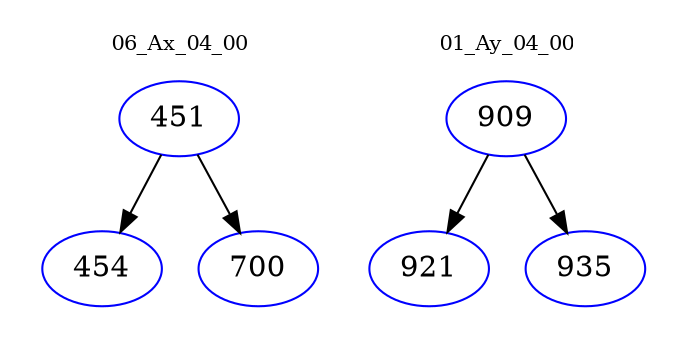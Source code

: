 digraph{
subgraph cluster_0 {
color = white
label = "06_Ax_04_00";
fontsize=10;
T0_451 [label="451", color="blue"]
T0_451 -> T0_454 [color="black"]
T0_454 [label="454", color="blue"]
T0_451 -> T0_700 [color="black"]
T0_700 [label="700", color="blue"]
}
subgraph cluster_1 {
color = white
label = "01_Ay_04_00";
fontsize=10;
T1_909 [label="909", color="blue"]
T1_909 -> T1_921 [color="black"]
T1_921 [label="921", color="blue"]
T1_909 -> T1_935 [color="black"]
T1_935 [label="935", color="blue"]
}
}
